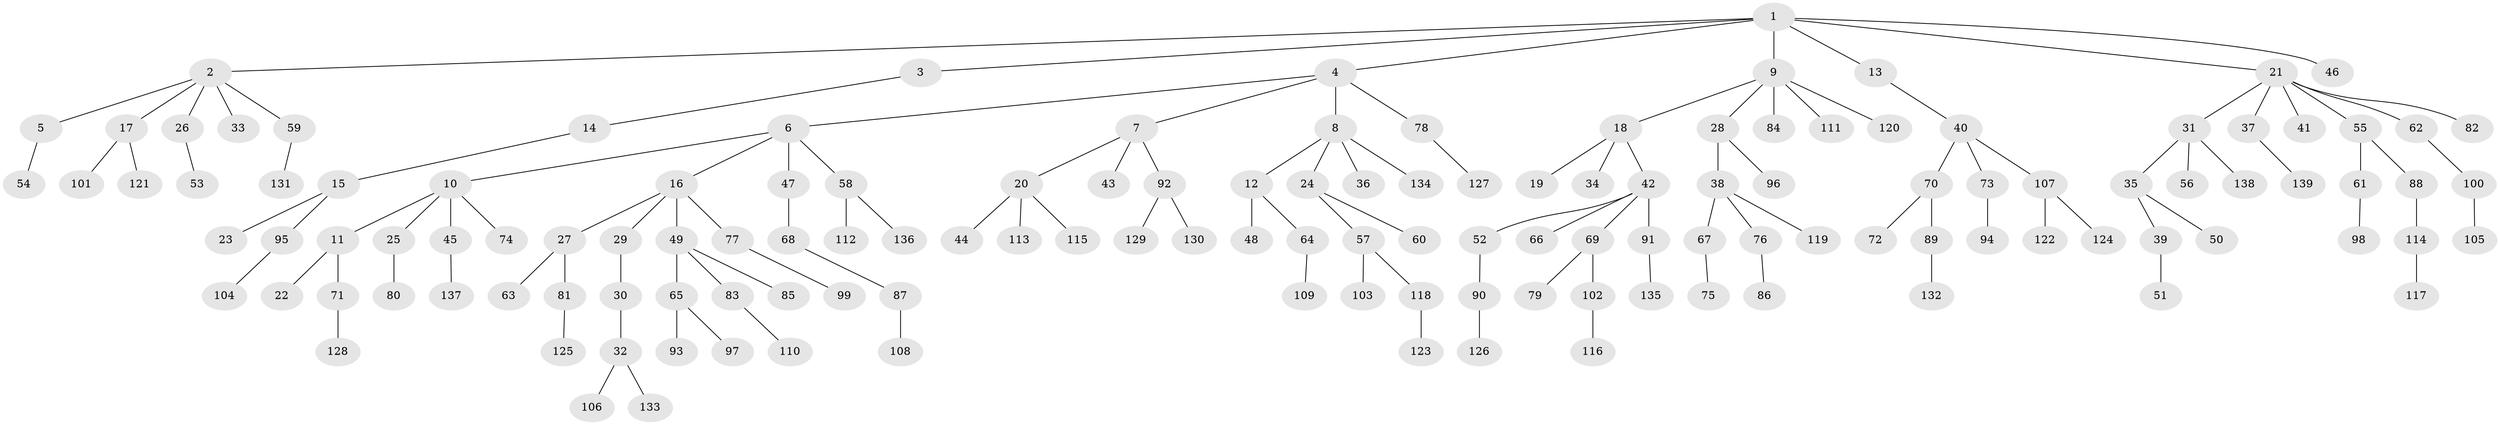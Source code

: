 // Generated by graph-tools (version 1.1) at 2025/02/03/09/25 03:02:29]
// undirected, 139 vertices, 138 edges
graph export_dot {
graph [start="1"]
  node [color=gray90,style=filled];
  1;
  2;
  3;
  4;
  5;
  6;
  7;
  8;
  9;
  10;
  11;
  12;
  13;
  14;
  15;
  16;
  17;
  18;
  19;
  20;
  21;
  22;
  23;
  24;
  25;
  26;
  27;
  28;
  29;
  30;
  31;
  32;
  33;
  34;
  35;
  36;
  37;
  38;
  39;
  40;
  41;
  42;
  43;
  44;
  45;
  46;
  47;
  48;
  49;
  50;
  51;
  52;
  53;
  54;
  55;
  56;
  57;
  58;
  59;
  60;
  61;
  62;
  63;
  64;
  65;
  66;
  67;
  68;
  69;
  70;
  71;
  72;
  73;
  74;
  75;
  76;
  77;
  78;
  79;
  80;
  81;
  82;
  83;
  84;
  85;
  86;
  87;
  88;
  89;
  90;
  91;
  92;
  93;
  94;
  95;
  96;
  97;
  98;
  99;
  100;
  101;
  102;
  103;
  104;
  105;
  106;
  107;
  108;
  109;
  110;
  111;
  112;
  113;
  114;
  115;
  116;
  117;
  118;
  119;
  120;
  121;
  122;
  123;
  124;
  125;
  126;
  127;
  128;
  129;
  130;
  131;
  132;
  133;
  134;
  135;
  136;
  137;
  138;
  139;
  1 -- 2;
  1 -- 3;
  1 -- 4;
  1 -- 9;
  1 -- 13;
  1 -- 21;
  1 -- 46;
  2 -- 5;
  2 -- 17;
  2 -- 26;
  2 -- 33;
  2 -- 59;
  3 -- 14;
  4 -- 6;
  4 -- 7;
  4 -- 8;
  4 -- 78;
  5 -- 54;
  6 -- 10;
  6 -- 16;
  6 -- 47;
  6 -- 58;
  7 -- 20;
  7 -- 43;
  7 -- 92;
  8 -- 12;
  8 -- 24;
  8 -- 36;
  8 -- 134;
  9 -- 18;
  9 -- 28;
  9 -- 84;
  9 -- 111;
  9 -- 120;
  10 -- 11;
  10 -- 25;
  10 -- 45;
  10 -- 74;
  11 -- 22;
  11 -- 71;
  12 -- 48;
  12 -- 64;
  13 -- 40;
  14 -- 15;
  15 -- 23;
  15 -- 95;
  16 -- 27;
  16 -- 29;
  16 -- 49;
  16 -- 77;
  17 -- 101;
  17 -- 121;
  18 -- 19;
  18 -- 34;
  18 -- 42;
  20 -- 44;
  20 -- 113;
  20 -- 115;
  21 -- 31;
  21 -- 37;
  21 -- 41;
  21 -- 55;
  21 -- 62;
  21 -- 82;
  24 -- 57;
  24 -- 60;
  25 -- 80;
  26 -- 53;
  27 -- 63;
  27 -- 81;
  28 -- 38;
  28 -- 96;
  29 -- 30;
  30 -- 32;
  31 -- 35;
  31 -- 56;
  31 -- 138;
  32 -- 106;
  32 -- 133;
  35 -- 39;
  35 -- 50;
  37 -- 139;
  38 -- 67;
  38 -- 76;
  38 -- 119;
  39 -- 51;
  40 -- 70;
  40 -- 73;
  40 -- 107;
  42 -- 52;
  42 -- 66;
  42 -- 69;
  42 -- 91;
  45 -- 137;
  47 -- 68;
  49 -- 65;
  49 -- 83;
  49 -- 85;
  52 -- 90;
  55 -- 61;
  55 -- 88;
  57 -- 103;
  57 -- 118;
  58 -- 112;
  58 -- 136;
  59 -- 131;
  61 -- 98;
  62 -- 100;
  64 -- 109;
  65 -- 93;
  65 -- 97;
  67 -- 75;
  68 -- 87;
  69 -- 79;
  69 -- 102;
  70 -- 72;
  70 -- 89;
  71 -- 128;
  73 -- 94;
  76 -- 86;
  77 -- 99;
  78 -- 127;
  81 -- 125;
  83 -- 110;
  87 -- 108;
  88 -- 114;
  89 -- 132;
  90 -- 126;
  91 -- 135;
  92 -- 129;
  92 -- 130;
  95 -- 104;
  100 -- 105;
  102 -- 116;
  107 -- 122;
  107 -- 124;
  114 -- 117;
  118 -- 123;
}
